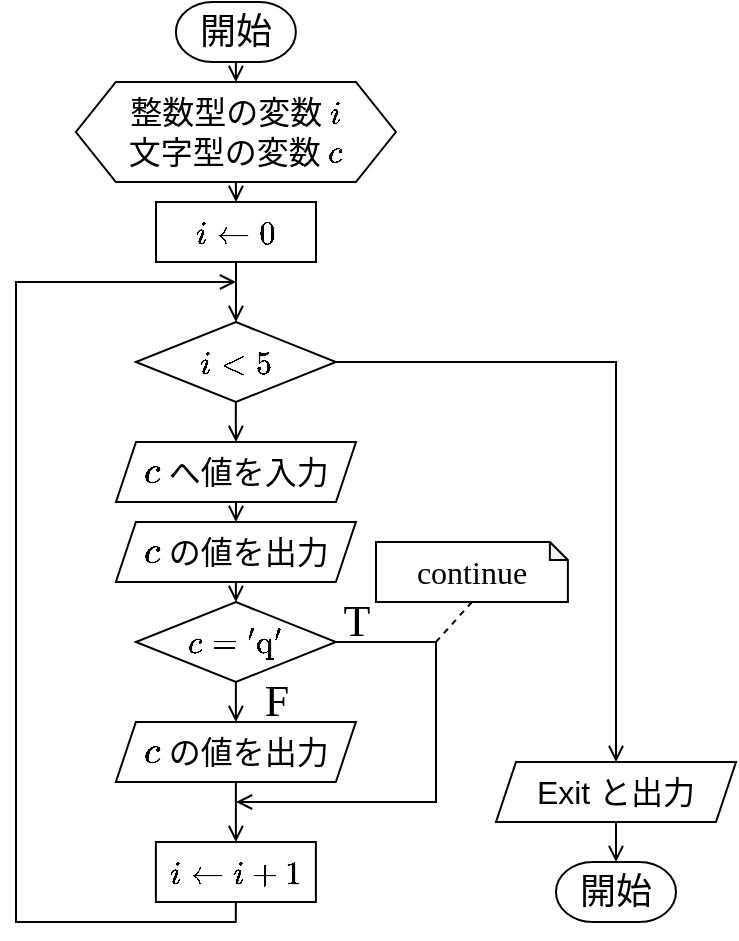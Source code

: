 <mxfile>
    <diagram id="nzd1M5S517UlHXQLDNoR" name="ページ1">
        <mxGraphModel dx="818" dy="1928" grid="1" gridSize="10" guides="1" tooltips="1" connect="1" arrows="1" fold="1" page="1" pageScale="1" pageWidth="827" pageHeight="1169" math="1" shadow="0">
            <root>
                <mxCell id="0"/>
                <mxCell id="1" parent="0"/>
                <mxCell id="8" value="T" style="text;html=1;align=center;verticalAlign=middle;resizable=0;points=[];autosize=1;strokeColor=none;fillColor=none;fontSize=22;fontFamily=Lucida Console;" parent="1" vertex="1">
                    <mxGeometry x="319.94" y="40" width="40" height="40" as="geometry"/>
                </mxCell>
                <mxCell id="9" value="F" style="text;html=1;align=center;verticalAlign=middle;resizable=0;points=[];autosize=1;strokeColor=none;fillColor=none;fontSize=22;fontFamily=Lucida Console;" parent="1" vertex="1">
                    <mxGeometry x="279.94" y="80" width="40" height="40" as="geometry"/>
                </mxCell>
                <mxCell id="21" style="edgeStyle=orthogonalEdgeStyle;html=1;exitX=0.5;exitY=1;exitDx=0;exitDy=0;exitPerimeter=0;entryX=0.5;entryY=0;entryDx=0;entryDy=0;endArrow=open;endFill=0;rounded=0;curved=0;" parent="1" source="11" target="12" edge="1">
                    <mxGeometry relative="1" as="geometry"/>
                </mxCell>
                <mxCell id="11" value="開始" style="strokeWidth=1;html=1;shape=mxgraph.flowchart.terminator;whiteSpace=wrap;fontFamily=Lucida Console;fontSize=18;" parent="1" vertex="1">
                    <mxGeometry x="249.94" y="-250" width="60" height="30" as="geometry"/>
                </mxCell>
                <mxCell id="33" style="edgeStyle=orthogonalEdgeStyle;shape=connector;curved=0;rounded=0;html=1;exitX=0.5;exitY=1;exitDx=0;exitDy=0;entryX=0.5;entryY=0;entryDx=0;entryDy=0;strokeColor=default;align=center;verticalAlign=middle;fontFamily=Helvetica;fontSize=11;fontColor=default;labelBackgroundColor=default;endArrow=open;endFill=0;" parent="1" source="12" target="32" edge="1">
                    <mxGeometry relative="1" as="geometry"/>
                </mxCell>
                <mxCell id="12" value="&lt;div&gt;&lt;span style=&quot;font-family: &amp;quot;Lucida Console&amp;quot;; background-color: transparent;&quot;&gt;整数型の変数&amp;nbsp;&lt;/span&gt;&lt;span style=&quot;background-color: transparent; font-family: &amp;quot;Lucida Console&amp;quot;;&quot;&gt;\(i\)&lt;/span&gt;&lt;/div&gt;&lt;div&gt;&lt;span style=&quot;background-color: transparent; font-family: &amp;quot;Lucida Console&amp;quot;;&quot;&gt;文字型の変数 \(c\)&lt;/span&gt;&lt;/div&gt;" style="shape=hexagon;perimeter=hexagonPerimeter2;whiteSpace=wrap;html=1;fixedSize=1;align=center;size=20;fontSize=16;" parent="1" vertex="1">
                    <mxGeometry x="199.94" y="-210" width="160" height="50" as="geometry"/>
                </mxCell>
                <mxCell id="32" value="\(i \leftarrow 0\)" style="rounded=0;whiteSpace=wrap;html=1;fontSize=16;fontFamily=Lucida Console;" parent="1" vertex="1">
                    <mxGeometry x="240" y="-150" width="80" height="30" as="geometry"/>
                </mxCell>
                <mxCell id="46" style="edgeStyle=orthogonalEdgeStyle;shape=connector;curved=0;rounded=0;html=1;exitX=0.5;exitY=1;exitDx=0;exitDy=0;exitPerimeter=0;entryX=0.5;entryY=0;entryDx=0;entryDy=0;strokeColor=default;align=center;verticalAlign=middle;fontFamily=Helvetica;fontSize=11;fontColor=default;labelBackgroundColor=default;endArrow=open;endFill=0;" parent="1" source="34" target="39" edge="1">
                    <mxGeometry relative="1" as="geometry"/>
                </mxCell>
                <mxCell id="55" style="edgeStyle=orthogonalEdgeStyle;shape=connector;curved=0;rounded=0;html=1;exitX=1;exitY=0.5;exitDx=0;exitDy=0;exitPerimeter=0;strokeColor=default;align=center;verticalAlign=middle;fontFamily=Helvetica;fontSize=11;fontColor=default;labelBackgroundColor=default;endArrow=open;endFill=0;entryX=0.5;entryY=0;entryDx=0;entryDy=0;" parent="1" source="34" target="42" edge="1">
                    <mxGeometry relative="1" as="geometry">
                        <mxPoint x="410" y="110" as="targetPoint"/>
                    </mxGeometry>
                </mxCell>
                <mxCell id="34" value="&lt;span&gt;\(i &amp;lt; 5\)&lt;/span&gt;" style="strokeWidth=1;html=1;shape=mxgraph.flowchart.decision;whiteSpace=wrap;fontSize=16;fontFamily=Lucida Console;" parent="1" vertex="1">
                    <mxGeometry x="229.94" y="-90" width="100" height="40" as="geometry"/>
                </mxCell>
                <mxCell id="36" style="edgeStyle=orthogonalEdgeStyle;shape=connector;curved=0;rounded=0;html=1;exitX=0.5;exitY=1;exitDx=0;exitDy=0;entryX=0.5;entryY=0;entryDx=0;entryDy=0;entryPerimeter=0;strokeColor=default;align=center;verticalAlign=middle;fontFamily=Helvetica;fontSize=11;fontColor=default;labelBackgroundColor=default;endArrow=open;endFill=0;" parent="1" source="32" target="34" edge="1">
                    <mxGeometry relative="1" as="geometry"/>
                </mxCell>
                <mxCell id="47" style="edgeStyle=orthogonalEdgeStyle;shape=connector;curved=0;rounded=0;html=1;exitX=0.5;exitY=1;exitDx=0;exitDy=0;entryX=0.5;entryY=0;entryDx=0;entryDy=0;strokeColor=default;align=center;verticalAlign=middle;fontFamily=Helvetica;fontSize=11;fontColor=default;labelBackgroundColor=default;endArrow=open;endFill=0;" parent="1" source="39" target="40" edge="1">
                    <mxGeometry relative="1" as="geometry"/>
                </mxCell>
                <mxCell id="39" value="\(c\) へ&lt;span style=&quot;background-color: transparent;&quot;&gt;値&lt;/span&gt;&lt;span style=&quot;background-color: transparent;&quot;&gt;を入力&lt;/span&gt;" style="shape=parallelogram;perimeter=parallelogramPerimeter;whiteSpace=wrap;html=1;fixedSize=1;size=10;fontSize=16;" parent="1" vertex="1">
                    <mxGeometry x="220" y="-30" width="120" height="30" as="geometry"/>
                </mxCell>
                <mxCell id="40" value="\(c\) の&lt;span style=&quot;background-color: transparent;&quot;&gt;値&lt;/span&gt;&lt;span style=&quot;background-color: transparent;&quot;&gt;を出力&lt;/span&gt;" style="shape=parallelogram;perimeter=parallelogramPerimeter;whiteSpace=wrap;html=1;fixedSize=1;size=10;fontSize=16;" parent="1" vertex="1">
                    <mxGeometry x="219.94" y="10" width="120" height="30" as="geometry"/>
                </mxCell>
                <mxCell id="50" style="edgeStyle=orthogonalEdgeStyle;shape=connector;curved=0;rounded=0;html=1;exitX=0.5;exitY=1;exitDx=0;exitDy=0;exitPerimeter=0;entryX=0.5;entryY=0;entryDx=0;entryDy=0;strokeColor=default;align=center;verticalAlign=middle;fontFamily=Helvetica;fontSize=11;fontColor=default;labelBackgroundColor=default;endArrow=open;endFill=0;" parent="1" source="41" target="44" edge="1">
                    <mxGeometry relative="1" as="geometry"/>
                </mxCell>
                <mxCell id="56" style="edgeStyle=orthogonalEdgeStyle;shape=connector;curved=0;rounded=0;html=1;exitX=1;exitY=0.5;exitDx=0;exitDy=0;exitPerimeter=0;strokeColor=default;align=center;verticalAlign=middle;fontFamily=Helvetica;fontSize=11;fontColor=default;labelBackgroundColor=default;endArrow=open;endFill=0;" parent="1" source="41" edge="1">
                    <mxGeometry relative="1" as="geometry">
                        <mxPoint x="280" y="150" as="targetPoint"/>
                        <Array as="points">
                            <mxPoint x="380" y="70"/>
                            <mxPoint x="380" y="150"/>
                        </Array>
                    </mxGeometry>
                </mxCell>
                <mxCell id="41" value="&lt;span&gt;\(c = \mathrm{&#39;q&#39;}\)&lt;/span&gt;" style="strokeWidth=1;html=1;shape=mxgraph.flowchart.decision;whiteSpace=wrap;fontSize=16;fontFamily=Lucida Console;" parent="1" vertex="1">
                    <mxGeometry x="229.94" y="50" width="100" height="40" as="geometry"/>
                </mxCell>
                <mxCell id="42" value="Exit と出力" style="shape=parallelogram;perimeter=parallelogramPerimeter;whiteSpace=wrap;html=1;fixedSize=1;size=10;fontSize=16;" parent="1" vertex="1">
                    <mxGeometry x="410" y="130" width="120" height="30" as="geometry"/>
                </mxCell>
                <mxCell id="43" value="開始" style="strokeWidth=1;html=1;shape=mxgraph.flowchart.terminator;whiteSpace=wrap;fontFamily=Lucida Console;fontSize=18;" parent="1" vertex="1">
                    <mxGeometry x="440" y="180" width="60" height="30" as="geometry"/>
                </mxCell>
                <mxCell id="52" style="edgeStyle=orthogonalEdgeStyle;shape=connector;curved=0;rounded=0;html=1;exitX=0.5;exitY=1;exitDx=0;exitDy=0;entryX=0.5;entryY=0;entryDx=0;entryDy=0;strokeColor=default;align=center;verticalAlign=middle;fontFamily=Helvetica;fontSize=11;fontColor=default;labelBackgroundColor=default;endArrow=open;endFill=0;" parent="1" source="44" target="45" edge="1">
                    <mxGeometry relative="1" as="geometry"/>
                </mxCell>
                <mxCell id="44" value="\(c\) の&lt;span style=&quot;background-color: transparent;&quot;&gt;値&lt;/span&gt;&lt;span style=&quot;background-color: transparent;&quot;&gt;を出力&lt;/span&gt;" style="shape=parallelogram;perimeter=parallelogramPerimeter;whiteSpace=wrap;html=1;fixedSize=1;size=10;fontSize=16;" parent="1" vertex="1">
                    <mxGeometry x="219.94" y="110" width="120" height="30" as="geometry"/>
                </mxCell>
                <mxCell id="53" style="edgeStyle=orthogonalEdgeStyle;shape=connector;curved=0;rounded=0;html=1;exitX=0.5;exitY=1;exitDx=0;exitDy=0;strokeColor=default;align=center;verticalAlign=middle;fontFamily=Helvetica;fontSize=11;fontColor=default;labelBackgroundColor=default;endArrow=open;endFill=0;" parent="1" source="45" edge="1">
                    <mxGeometry relative="1" as="geometry">
                        <mxPoint x="280" y="-110" as="targetPoint"/>
                        <Array as="points">
                            <mxPoint x="280" y="210"/>
                            <mxPoint x="170" y="210"/>
                            <mxPoint x="170" y="-110"/>
                        </Array>
                    </mxGeometry>
                </mxCell>
                <mxCell id="45" value="\(i \leftarrow i + 1\)" style="rounded=0;whiteSpace=wrap;html=1;fontSize=16;fontFamily=Lucida Console;" parent="1" vertex="1">
                    <mxGeometry x="239.94" y="170" width="80" height="30" as="geometry"/>
                </mxCell>
                <mxCell id="48" style="edgeStyle=orthogonalEdgeStyle;shape=connector;curved=0;rounded=0;html=1;exitX=0.5;exitY=1;exitDx=0;exitDy=0;entryX=0.5;entryY=0;entryDx=0;entryDy=0;entryPerimeter=0;strokeColor=default;align=center;verticalAlign=middle;fontFamily=Helvetica;fontSize=11;fontColor=default;labelBackgroundColor=default;endArrow=open;endFill=0;" parent="1" source="40" target="41" edge="1">
                    <mxGeometry relative="1" as="geometry"/>
                </mxCell>
                <mxCell id="54" style="edgeStyle=orthogonalEdgeStyle;shape=connector;curved=0;rounded=0;html=1;exitX=0.5;exitY=1;exitDx=0;exitDy=0;entryX=0.5;entryY=0;entryDx=0;entryDy=0;entryPerimeter=0;strokeColor=default;align=center;verticalAlign=middle;fontFamily=Helvetica;fontSize=11;fontColor=default;labelBackgroundColor=default;endArrow=open;endFill=0;" parent="1" source="42" target="43" edge="1">
                    <mxGeometry relative="1" as="geometry"/>
                </mxCell>
                <mxCell id="58" style="shape=connector;rounded=0;html=1;exitX=0.5;exitY=1;exitDx=0;exitDy=0;exitPerimeter=0;strokeColor=default;align=center;verticalAlign=middle;fontFamily=Helvetica;fontSize=11;fontColor=default;labelBackgroundColor=default;endArrow=none;endFill=0;dashed=1;" parent="1" source="57" edge="1">
                    <mxGeometry relative="1" as="geometry">
                        <mxPoint x="380" y="70" as="targetPoint"/>
                    </mxGeometry>
                </mxCell>
                <mxCell id="57" value="continue" style="shape=note;whiteSpace=wrap;html=1;backgroundOutline=1;darkOpacity=0.05;fontFamily=Lucida Console;fontSize=16;fontColor=default;labelBackgroundColor=default;size=9;" parent="1" vertex="1">
                    <mxGeometry x="350" y="20" width="95.94" height="30" as="geometry"/>
                </mxCell>
            </root>
        </mxGraphModel>
    </diagram>
</mxfile>